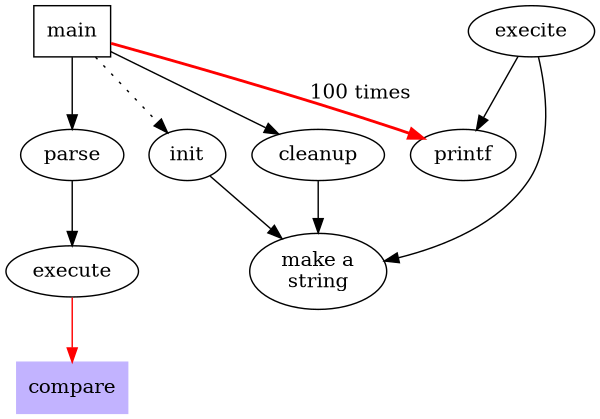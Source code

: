 digraph G {
    size = "4, 4";
    main [shape=box];
    main -> parse [weight=8];
    parse -> execute;
    main -> init [style=dotted];
    main -> cleanup;
    execite -> {make_string; printf};
    init -> make_string;
    edge [color=red];
    main -> printf [style=bold, label="100 times"];
    make_string [label="make a\nstring"];
    node [shape=box,style=filled,color="0.7 0.3 1.0"];
    execute -> compare;
    edge [color=black];
    cleanup -> make_string;
}